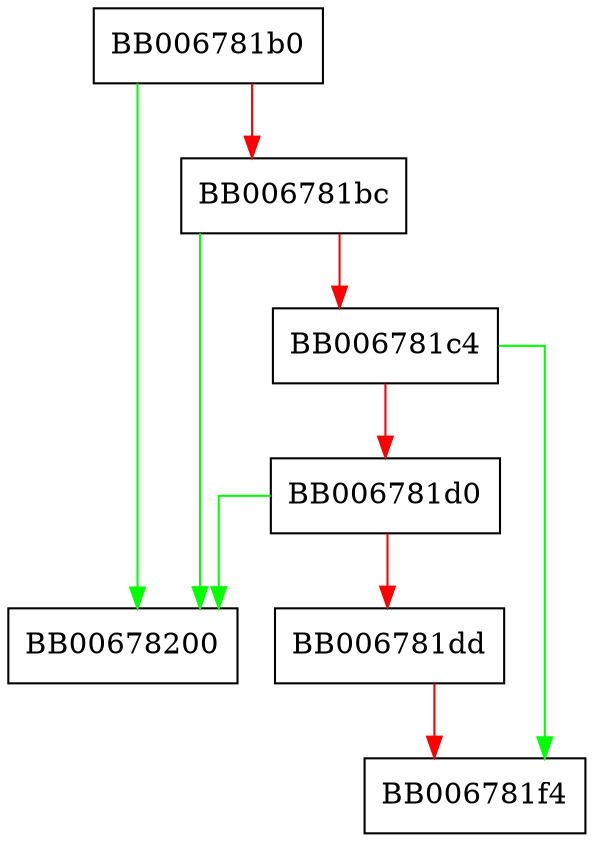 digraph X509_set1_notBefore {
  node [shape="box"];
  graph [splines=ortho];
  BB006781b0 -> BB00678200 [color="green"];
  BB006781b0 -> BB006781bc [color="red"];
  BB006781bc -> BB00678200 [color="green"];
  BB006781bc -> BB006781c4 [color="red"];
  BB006781c4 -> BB006781f4 [color="green"];
  BB006781c4 -> BB006781d0 [color="red"];
  BB006781d0 -> BB00678200 [color="green"];
  BB006781d0 -> BB006781dd [color="red"];
  BB006781dd -> BB006781f4 [color="red"];
}